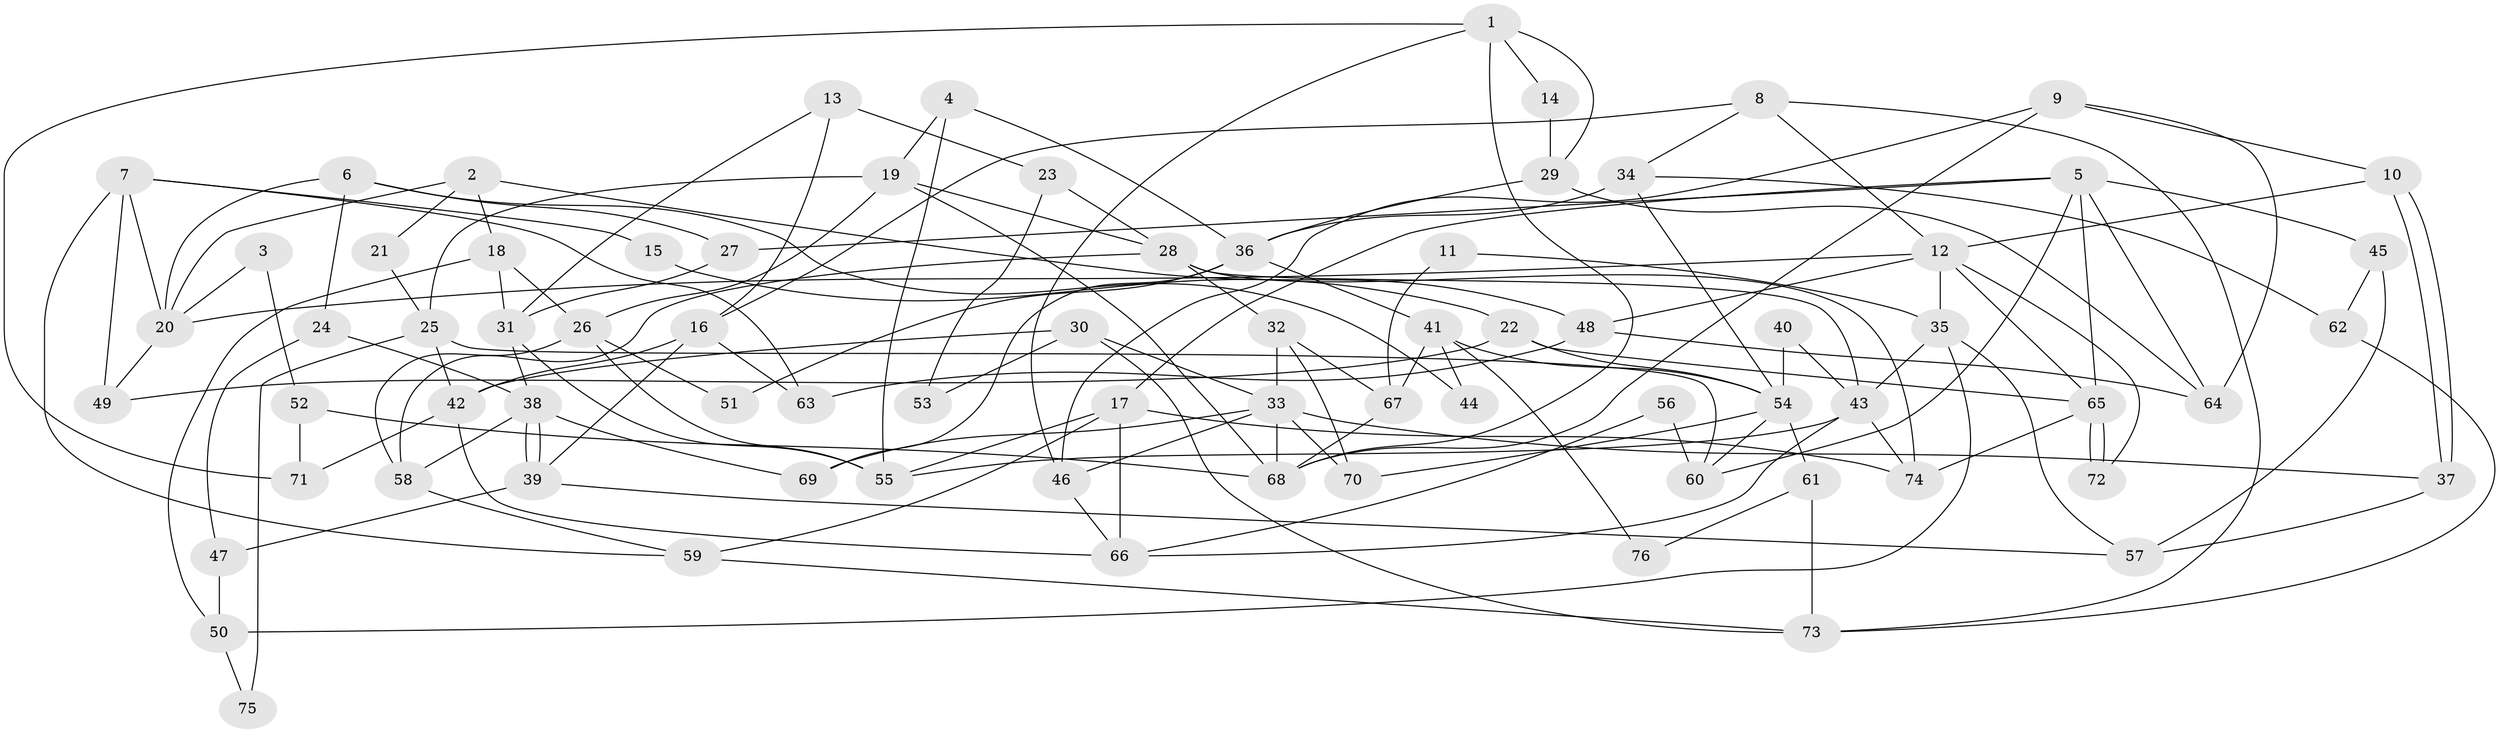 // Generated by graph-tools (version 1.1) at 2025/14/03/09/25 04:14:59]
// undirected, 76 vertices, 152 edges
graph export_dot {
graph [start="1"]
  node [color=gray90,style=filled];
  1;
  2;
  3;
  4;
  5;
  6;
  7;
  8;
  9;
  10;
  11;
  12;
  13;
  14;
  15;
  16;
  17;
  18;
  19;
  20;
  21;
  22;
  23;
  24;
  25;
  26;
  27;
  28;
  29;
  30;
  31;
  32;
  33;
  34;
  35;
  36;
  37;
  38;
  39;
  40;
  41;
  42;
  43;
  44;
  45;
  46;
  47;
  48;
  49;
  50;
  51;
  52;
  53;
  54;
  55;
  56;
  57;
  58;
  59;
  60;
  61;
  62;
  63;
  64;
  65;
  66;
  67;
  68;
  69;
  70;
  71;
  72;
  73;
  74;
  75;
  76;
  1 -- 29;
  1 -- 46;
  1 -- 14;
  1 -- 68;
  1 -- 71;
  2 -- 18;
  2 -- 48;
  2 -- 20;
  2 -- 21;
  3 -- 52;
  3 -- 20;
  4 -- 19;
  4 -- 55;
  4 -- 36;
  5 -- 65;
  5 -- 60;
  5 -- 17;
  5 -- 27;
  5 -- 45;
  5 -- 64;
  6 -- 27;
  6 -- 20;
  6 -- 24;
  6 -- 44;
  7 -- 20;
  7 -- 59;
  7 -- 15;
  7 -- 49;
  7 -- 63;
  8 -- 16;
  8 -- 12;
  8 -- 34;
  8 -- 73;
  9 -- 68;
  9 -- 46;
  9 -- 10;
  9 -- 64;
  10 -- 37;
  10 -- 37;
  10 -- 12;
  11 -- 35;
  11 -- 67;
  12 -- 65;
  12 -- 20;
  12 -- 35;
  12 -- 48;
  12 -- 72;
  13 -- 31;
  13 -- 16;
  13 -- 23;
  14 -- 29;
  15 -- 22;
  16 -- 63;
  16 -- 39;
  16 -- 42;
  17 -- 74;
  17 -- 55;
  17 -- 59;
  17 -- 66;
  18 -- 50;
  18 -- 26;
  18 -- 31;
  19 -- 28;
  19 -- 26;
  19 -- 25;
  19 -- 68;
  20 -- 49;
  21 -- 25;
  22 -- 49;
  22 -- 54;
  22 -- 65;
  23 -- 28;
  23 -- 53;
  24 -- 38;
  24 -- 47;
  25 -- 42;
  25 -- 60;
  25 -- 75;
  26 -- 55;
  26 -- 58;
  26 -- 51;
  27 -- 31;
  28 -- 58;
  28 -- 43;
  28 -- 32;
  28 -- 74;
  29 -- 64;
  29 -- 36;
  30 -- 33;
  30 -- 42;
  30 -- 53;
  30 -- 73;
  31 -- 38;
  31 -- 55;
  32 -- 33;
  32 -- 67;
  32 -- 70;
  33 -- 37;
  33 -- 68;
  33 -- 46;
  33 -- 69;
  33 -- 70;
  34 -- 36;
  34 -- 54;
  34 -- 62;
  35 -- 43;
  35 -- 50;
  35 -- 57;
  36 -- 41;
  36 -- 51;
  36 -- 69;
  37 -- 57;
  38 -- 69;
  38 -- 39;
  38 -- 39;
  38 -- 58;
  39 -- 57;
  39 -- 47;
  40 -- 43;
  40 -- 54;
  41 -- 67;
  41 -- 54;
  41 -- 44;
  41 -- 76;
  42 -- 66;
  42 -- 71;
  43 -- 55;
  43 -- 74;
  43 -- 66;
  45 -- 62;
  45 -- 57;
  46 -- 66;
  47 -- 50;
  48 -- 64;
  48 -- 63;
  50 -- 75;
  52 -- 68;
  52 -- 71;
  54 -- 70;
  54 -- 60;
  54 -- 61;
  56 -- 60;
  56 -- 66;
  58 -- 59;
  59 -- 73;
  61 -- 73;
  61 -- 76;
  62 -- 73;
  65 -- 72;
  65 -- 72;
  65 -- 74;
  67 -- 68;
}
